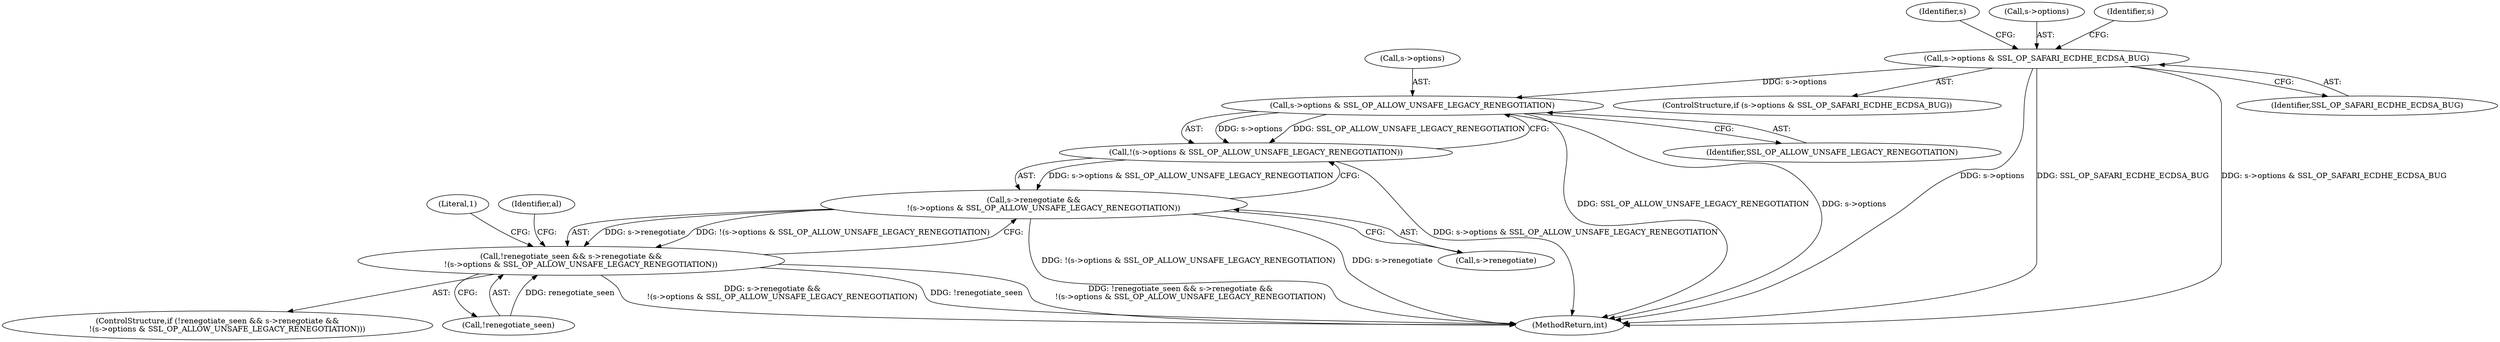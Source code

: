 digraph "0_openssl_2c0d295e26306e15a92eb23a84a1802005c1c137@pointer" {
"1000163" [label="(Call,s->options & SSL_OP_SAFARI_ECDHE_ECDSA_BUG)"];
"1001244" [label="(Call,s->options & SSL_OP_ALLOW_UNSAFE_LEGACY_RENEGOTIATION)"];
"1001243" [label="(Call,!(s->options & SSL_OP_ALLOW_UNSAFE_LEGACY_RENEGOTIATION))"];
"1001239" [label="(Call,s->renegotiate &&\n        !(s->options & SSL_OP_ALLOW_UNSAFE_LEGACY_RENEGOTIATION))"];
"1001236" [label="(Call,!renegotiate_seen && s->renegotiate &&\n        !(s->options & SSL_OP_ALLOW_UNSAFE_LEGACY_RENEGOTIATION))"];
"1000176" [label="(Identifier,s)"];
"1001239" [label="(Call,s->renegotiate &&\n        !(s->options & SSL_OP_ALLOW_UNSAFE_LEGACY_RENEGOTIATION))"];
"1000162" [label="(ControlStructure,if (s->options & SSL_OP_SAFARI_ECDHE_ECDSA_BUG))"];
"1001268" [label="(MethodReturn,int)"];
"1001245" [label="(Call,s->options)"];
"1001244" [label="(Call,s->options & SSL_OP_ALLOW_UNSAFE_LEGACY_RENEGOTIATION)"];
"1001260" [label="(Literal,1)"];
"1000164" [label="(Call,s->options)"];
"1001240" [label="(Call,s->renegotiate)"];
"1001235" [label="(ControlStructure,if (!renegotiate_seen && s->renegotiate &&\n        !(s->options & SSL_OP_ALLOW_UNSAFE_LEGACY_RENEGOTIATION)))"];
"1001248" [label="(Identifier,SSL_OP_ALLOW_UNSAFE_LEGACY_RENEGOTIATION)"];
"1000169" [label="(Identifier,s)"];
"1001252" [label="(Identifier,al)"];
"1000163" [label="(Call,s->options & SSL_OP_SAFARI_ECDHE_ECDSA_BUG)"];
"1001236" [label="(Call,!renegotiate_seen && s->renegotiate &&\n        !(s->options & SSL_OP_ALLOW_UNSAFE_LEGACY_RENEGOTIATION))"];
"1001237" [label="(Call,!renegotiate_seen)"];
"1000167" [label="(Identifier,SSL_OP_SAFARI_ECDHE_ECDSA_BUG)"];
"1001243" [label="(Call,!(s->options & SSL_OP_ALLOW_UNSAFE_LEGACY_RENEGOTIATION))"];
"1000163" -> "1000162"  [label="AST: "];
"1000163" -> "1000167"  [label="CFG: "];
"1000164" -> "1000163"  [label="AST: "];
"1000167" -> "1000163"  [label="AST: "];
"1000169" -> "1000163"  [label="CFG: "];
"1000176" -> "1000163"  [label="CFG: "];
"1000163" -> "1001268"  [label="DDG: s->options"];
"1000163" -> "1001268"  [label="DDG: SSL_OP_SAFARI_ECDHE_ECDSA_BUG"];
"1000163" -> "1001268"  [label="DDG: s->options & SSL_OP_SAFARI_ECDHE_ECDSA_BUG"];
"1000163" -> "1001244"  [label="DDG: s->options"];
"1001244" -> "1001243"  [label="AST: "];
"1001244" -> "1001248"  [label="CFG: "];
"1001245" -> "1001244"  [label="AST: "];
"1001248" -> "1001244"  [label="AST: "];
"1001243" -> "1001244"  [label="CFG: "];
"1001244" -> "1001268"  [label="DDG: SSL_OP_ALLOW_UNSAFE_LEGACY_RENEGOTIATION"];
"1001244" -> "1001268"  [label="DDG: s->options"];
"1001244" -> "1001243"  [label="DDG: s->options"];
"1001244" -> "1001243"  [label="DDG: SSL_OP_ALLOW_UNSAFE_LEGACY_RENEGOTIATION"];
"1001243" -> "1001239"  [label="AST: "];
"1001239" -> "1001243"  [label="CFG: "];
"1001243" -> "1001268"  [label="DDG: s->options & SSL_OP_ALLOW_UNSAFE_LEGACY_RENEGOTIATION"];
"1001243" -> "1001239"  [label="DDG: s->options & SSL_OP_ALLOW_UNSAFE_LEGACY_RENEGOTIATION"];
"1001239" -> "1001236"  [label="AST: "];
"1001239" -> "1001240"  [label="CFG: "];
"1001240" -> "1001239"  [label="AST: "];
"1001236" -> "1001239"  [label="CFG: "];
"1001239" -> "1001268"  [label="DDG: !(s->options & SSL_OP_ALLOW_UNSAFE_LEGACY_RENEGOTIATION)"];
"1001239" -> "1001268"  [label="DDG: s->renegotiate"];
"1001239" -> "1001236"  [label="DDG: s->renegotiate"];
"1001239" -> "1001236"  [label="DDG: !(s->options & SSL_OP_ALLOW_UNSAFE_LEGACY_RENEGOTIATION)"];
"1001236" -> "1001235"  [label="AST: "];
"1001236" -> "1001237"  [label="CFG: "];
"1001237" -> "1001236"  [label="AST: "];
"1001252" -> "1001236"  [label="CFG: "];
"1001260" -> "1001236"  [label="CFG: "];
"1001236" -> "1001268"  [label="DDG: s->renegotiate &&\n        !(s->options & SSL_OP_ALLOW_UNSAFE_LEGACY_RENEGOTIATION)"];
"1001236" -> "1001268"  [label="DDG: !renegotiate_seen"];
"1001236" -> "1001268"  [label="DDG: !renegotiate_seen && s->renegotiate &&\n        !(s->options & SSL_OP_ALLOW_UNSAFE_LEGACY_RENEGOTIATION)"];
"1001237" -> "1001236"  [label="DDG: renegotiate_seen"];
}
